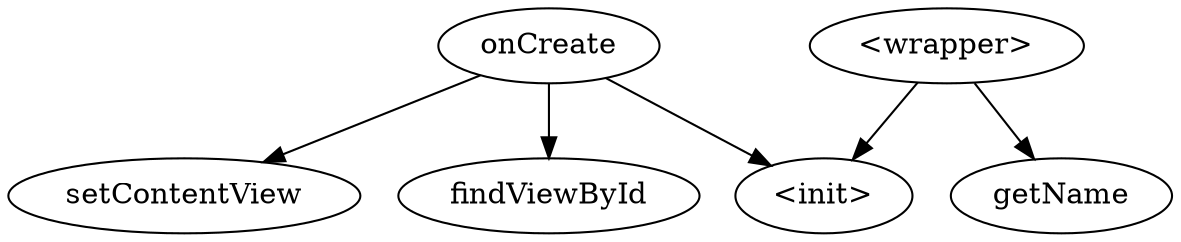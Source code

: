 digraph{
3 [label="onCreate"]
4 [label="getName"]
1 [label="<wrapper>"]
6 [label="setContentView"]
5 [label="findViewById"]
2 [label="<init>"]
1 -> 2
1 -> 4
3 -> 2
3 -> 5
3 -> 6
}